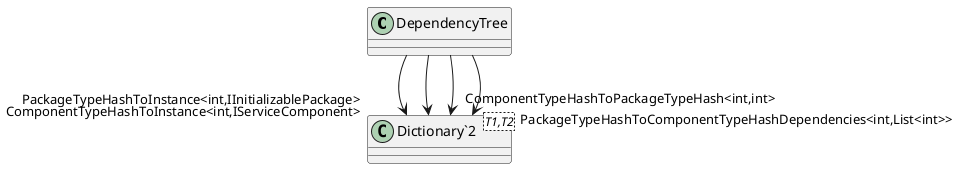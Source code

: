 @startuml
class DependencyTree {
}
class "Dictionary`2"<T1,T2> {
}
DependencyTree --> "PackageTypeHashToInstance<int,IInitializablePackage>" "Dictionary`2"
DependencyTree --> "ComponentTypeHashToPackageTypeHash<int,int>" "Dictionary`2"
DependencyTree --> "PackageTypeHashToComponentTypeHashDependencies<int,List<int>>" "Dictionary`2"
DependencyTree --> "ComponentTypeHashToInstance<int,IServiceComponent>" "Dictionary`2"
@enduml
